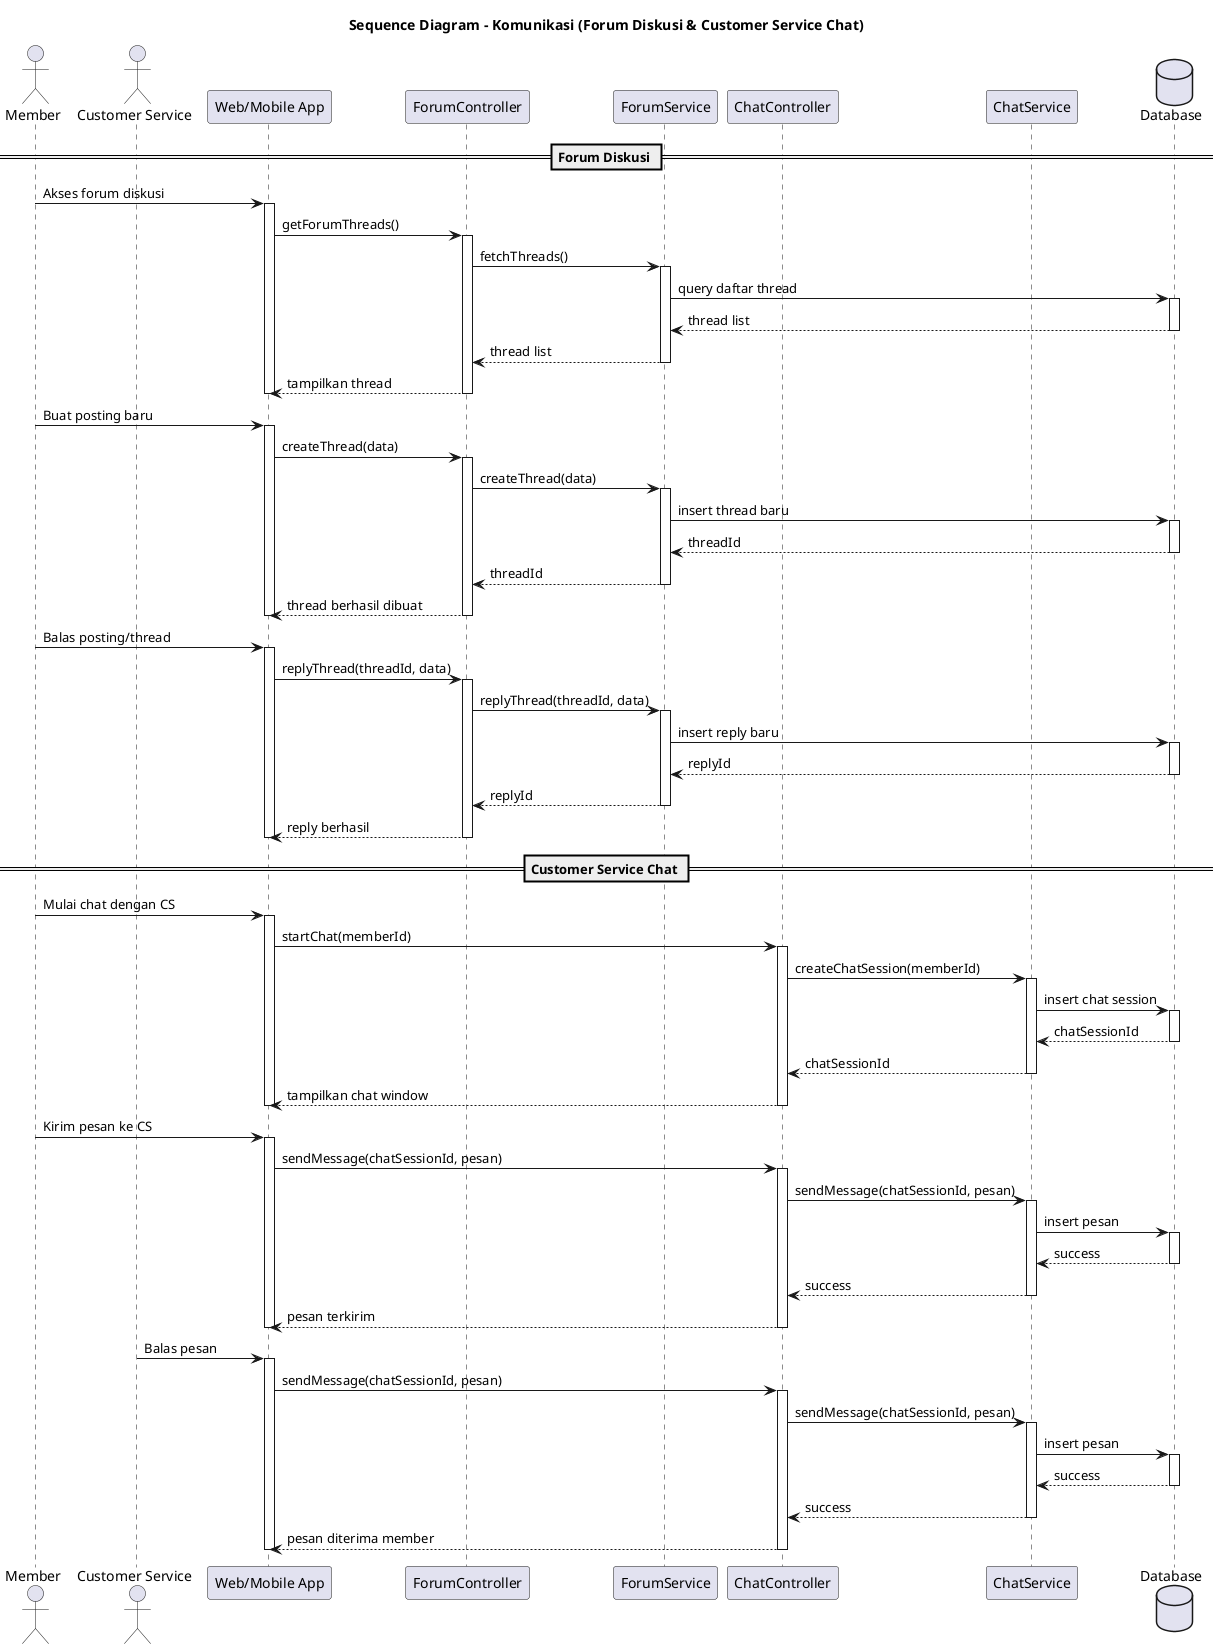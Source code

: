@startuml
title Sequence Diagram - Komunikasi (Forum Diskusi & Customer Service Chat)

actor Member
actor "Customer Service" as CS
participant "Web/Mobile App" as App
participant "ForumController" as ForumCtrl
participant "ForumService" as ForumSvc
participant "ChatController" as ChatCtrl
participant "ChatService" as ChatSvc
database "Database" as DB

== Forum Diskusi ==
Member -> App : Akses forum diskusi
activate App
App -> ForumCtrl : getForumThreads()
activate ForumCtrl
ForumCtrl -> ForumSvc : fetchThreads()
activate ForumSvc
ForumSvc -> DB : query daftar thread
activate DB
DB --> ForumSvc : thread list
deactivate DB
ForumSvc --> ForumCtrl : thread list
deactivate ForumSvc
ForumCtrl --> App : tampilkan thread
deactivate ForumCtrl
deactivate App

Member -> App : Buat posting baru
activate App
App -> ForumCtrl : createThread(data)
activate ForumCtrl
ForumCtrl -> ForumSvc : createThread(data)
activate ForumSvc
ForumSvc -> DB : insert thread baru
activate DB
DB --> ForumSvc : threadId
deactivate DB
ForumSvc --> ForumCtrl : threadId
deactivate ForumSvc
ForumCtrl --> App : thread berhasil dibuat
deactivate ForumCtrl
deactivate App

Member -> App : Balas posting/thread
activate App
App -> ForumCtrl : replyThread(threadId, data)
activate ForumCtrl
ForumCtrl -> ForumSvc : replyThread(threadId, data)
activate ForumSvc
ForumSvc -> DB : insert reply baru
activate DB
DB --> ForumSvc : replyId
deactivate DB
ForumSvc --> ForumCtrl : replyId
deactivate ForumSvc
ForumCtrl --> App : reply berhasil
deactivate ForumCtrl
deactivate App

== Customer Service Chat ==
Member -> App : Mulai chat dengan CS
activate App
App -> ChatCtrl : startChat(memberId)
activate ChatCtrl
ChatCtrl -> ChatSvc : createChatSession(memberId)
activate ChatSvc
ChatSvc -> DB : insert chat session
activate DB
DB --> ChatSvc : chatSessionId
deactivate DB
ChatSvc --> ChatCtrl : chatSessionId
deactivate ChatSvc
ChatCtrl --> App : tampilkan chat window
deactivate ChatCtrl
deactivate App

Member -> App : Kirim pesan ke CS
activate App
App -> ChatCtrl : sendMessage(chatSessionId, pesan)
activate ChatCtrl
ChatCtrl -> ChatSvc : sendMessage(chatSessionId, pesan)
activate ChatSvc
ChatSvc -> DB : insert pesan
activate DB
DB --> ChatSvc : success
deactivate DB
ChatSvc --> ChatCtrl : success
deactivate ChatSvc
ChatCtrl --> App : pesan terkirim
deactivate ChatCtrl
deactivate App

CS -> App : Balas pesan
activate App
App -> ChatCtrl : sendMessage(chatSessionId, pesan)
activate ChatCtrl
ChatCtrl -> ChatSvc : sendMessage(chatSessionId, pesan)
activate ChatSvc
ChatSvc -> DB : insert pesan
activate DB
DB --> ChatSvc : success
deactivate DB
ChatSvc --> ChatCtrl : success
deactivate ChatSvc
ChatCtrl --> App : pesan diterima member
deactivate ChatCtrl
deactivate App

' Destruction (opsional, aktifkan jika objek benar-benar dihapus)
' destroy App
' destroy ForumCtrl
' destroy ForumSvc
' destroy ChatCtrl
' destroy ChatSvc

@enduml
